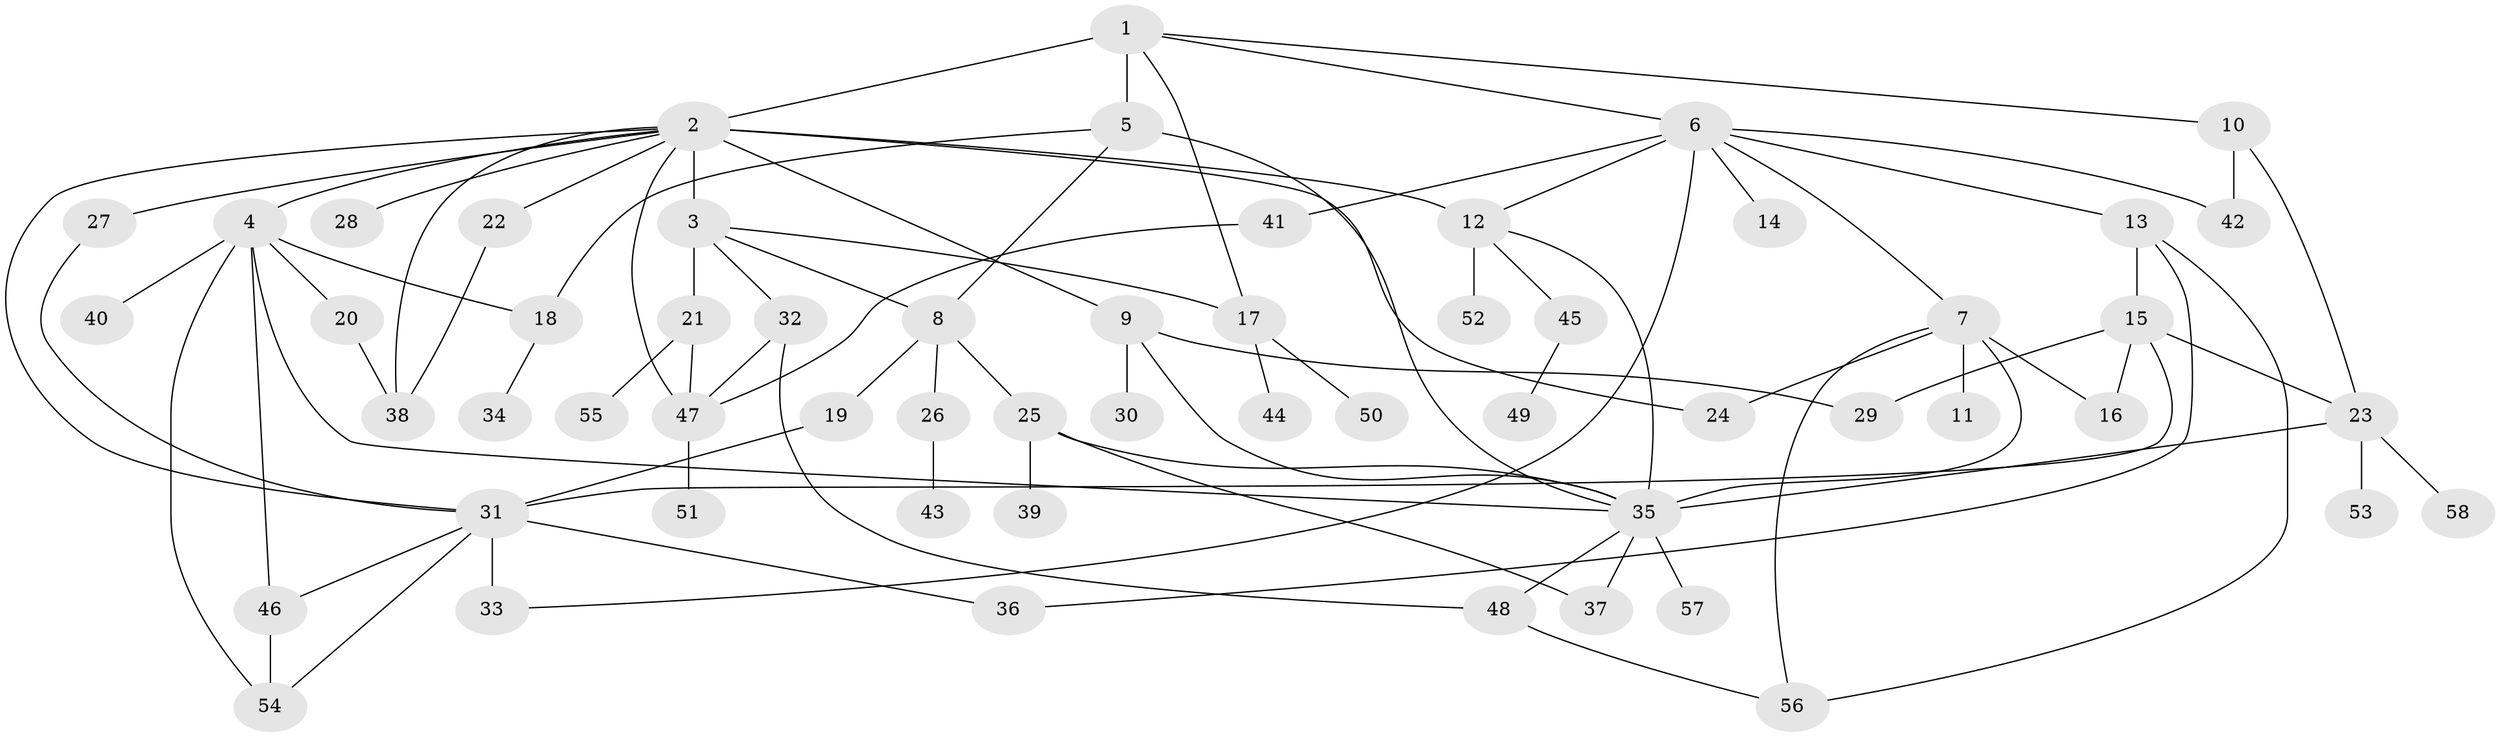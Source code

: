 // original degree distribution, {11: 0.014598540145985401, 19: 0.0072992700729927005, 4: 0.043795620437956206, 8: 0.021897810218978103, 3: 0.08029197080291971, 10: 0.0072992700729927005, 6: 0.0364963503649635, 7: 0.014598540145985401, 2: 0.21897810218978103, 9: 0.0072992700729927005, 1: 0.5182481751824818, 5: 0.029197080291970802}
// Generated by graph-tools (version 1.1) at 2025/50/03/04/25 22:50:17]
// undirected, 58 vertices, 89 edges
graph export_dot {
  node [color=gray90,style=filled];
  1;
  2;
  3;
  4;
  5;
  6;
  7;
  8;
  9;
  10;
  11;
  12;
  13;
  14;
  15;
  16;
  17;
  18;
  19;
  20;
  21;
  22;
  23;
  24;
  25;
  26;
  27;
  28;
  29;
  30;
  31;
  32;
  33;
  34;
  35;
  36;
  37;
  38;
  39;
  40;
  41;
  42;
  43;
  44;
  45;
  46;
  47;
  48;
  49;
  50;
  51;
  52;
  53;
  54;
  55;
  56;
  57;
  58;
  1 -- 2 [weight=1.0];
  1 -- 5 [weight=6.0];
  1 -- 6 [weight=1.0];
  1 -- 10 [weight=1.0];
  1 -- 17 [weight=1.0];
  2 -- 3 [weight=7.0];
  2 -- 4 [weight=1.0];
  2 -- 9 [weight=1.0];
  2 -- 12 [weight=1.0];
  2 -- 22 [weight=1.0];
  2 -- 24 [weight=1.0];
  2 -- 27 [weight=1.0];
  2 -- 28 [weight=1.0];
  2 -- 31 [weight=1.0];
  2 -- 38 [weight=1.0];
  2 -- 47 [weight=1.0];
  3 -- 8 [weight=1.0];
  3 -- 17 [weight=1.0];
  3 -- 21 [weight=1.0];
  3 -- 32 [weight=1.0];
  4 -- 18 [weight=1.0];
  4 -- 20 [weight=1.0];
  4 -- 35 [weight=1.0];
  4 -- 40 [weight=1.0];
  4 -- 46 [weight=1.0];
  4 -- 54 [weight=1.0];
  5 -- 8 [weight=1.0];
  5 -- 18 [weight=1.0];
  5 -- 35 [weight=1.0];
  6 -- 7 [weight=1.0];
  6 -- 12 [weight=1.0];
  6 -- 13 [weight=1.0];
  6 -- 14 [weight=1.0];
  6 -- 33 [weight=1.0];
  6 -- 41 [weight=2.0];
  6 -- 42 [weight=1.0];
  7 -- 11 [weight=1.0];
  7 -- 16 [weight=2.0];
  7 -- 24 [weight=1.0];
  7 -- 35 [weight=1.0];
  7 -- 56 [weight=1.0];
  8 -- 19 [weight=1.0];
  8 -- 25 [weight=1.0];
  8 -- 26 [weight=1.0];
  9 -- 29 [weight=1.0];
  9 -- 30 [weight=3.0];
  9 -- 35 [weight=1.0];
  10 -- 23 [weight=1.0];
  10 -- 42 [weight=1.0];
  12 -- 35 [weight=1.0];
  12 -- 45 [weight=1.0];
  12 -- 52 [weight=3.0];
  13 -- 15 [weight=5.0];
  13 -- 36 [weight=1.0];
  13 -- 56 [weight=1.0];
  15 -- 16 [weight=1.0];
  15 -- 23 [weight=1.0];
  15 -- 29 [weight=1.0];
  15 -- 31 [weight=1.0];
  17 -- 44 [weight=1.0];
  17 -- 50 [weight=1.0];
  18 -- 34 [weight=6.0];
  19 -- 31 [weight=1.0];
  20 -- 38 [weight=1.0];
  21 -- 47 [weight=1.0];
  21 -- 55 [weight=1.0];
  22 -- 38 [weight=1.0];
  23 -- 35 [weight=1.0];
  23 -- 53 [weight=1.0];
  23 -- 58 [weight=1.0];
  25 -- 35 [weight=1.0];
  25 -- 37 [weight=1.0];
  25 -- 39 [weight=1.0];
  26 -- 43 [weight=4.0];
  27 -- 31 [weight=1.0];
  31 -- 33 [weight=3.0];
  31 -- 36 [weight=1.0];
  31 -- 46 [weight=1.0];
  31 -- 54 [weight=1.0];
  32 -- 47 [weight=1.0];
  32 -- 48 [weight=1.0];
  35 -- 37 [weight=1.0];
  35 -- 48 [weight=1.0];
  35 -- 57 [weight=1.0];
  41 -- 47 [weight=1.0];
  45 -- 49 [weight=1.0];
  46 -- 54 [weight=2.0];
  47 -- 51 [weight=1.0];
  48 -- 56 [weight=1.0];
}
